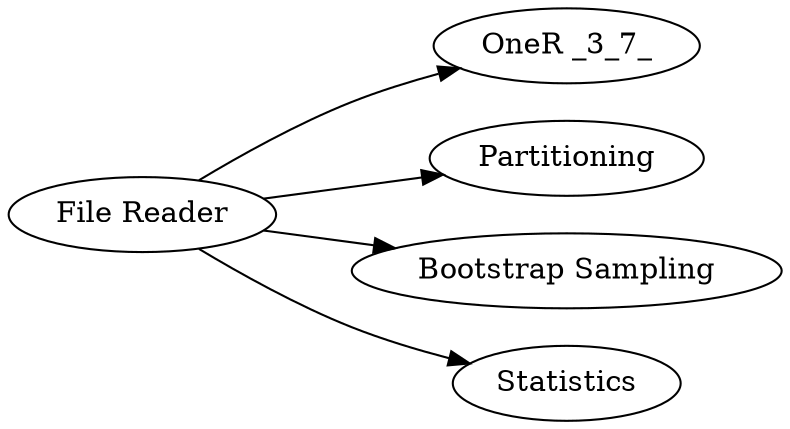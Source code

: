 digraph {
	"-3591534813390153755_5" [label="OneR _3_7_"]
	"-3591534813390153755_3" [label=Partitioning]
	"-3591534813390153755_4" [label="Bootstrap Sampling"]
	"-3591534813390153755_1" [label="File Reader"]
	"-3591534813390153755_2" [label=Statistics]
	"-3591534813390153755_1" -> "-3591534813390153755_3"
	"-3591534813390153755_1" -> "-3591534813390153755_2"
	"-3591534813390153755_1" -> "-3591534813390153755_5"
	"-3591534813390153755_1" -> "-3591534813390153755_4"
	rankdir=LR
}
